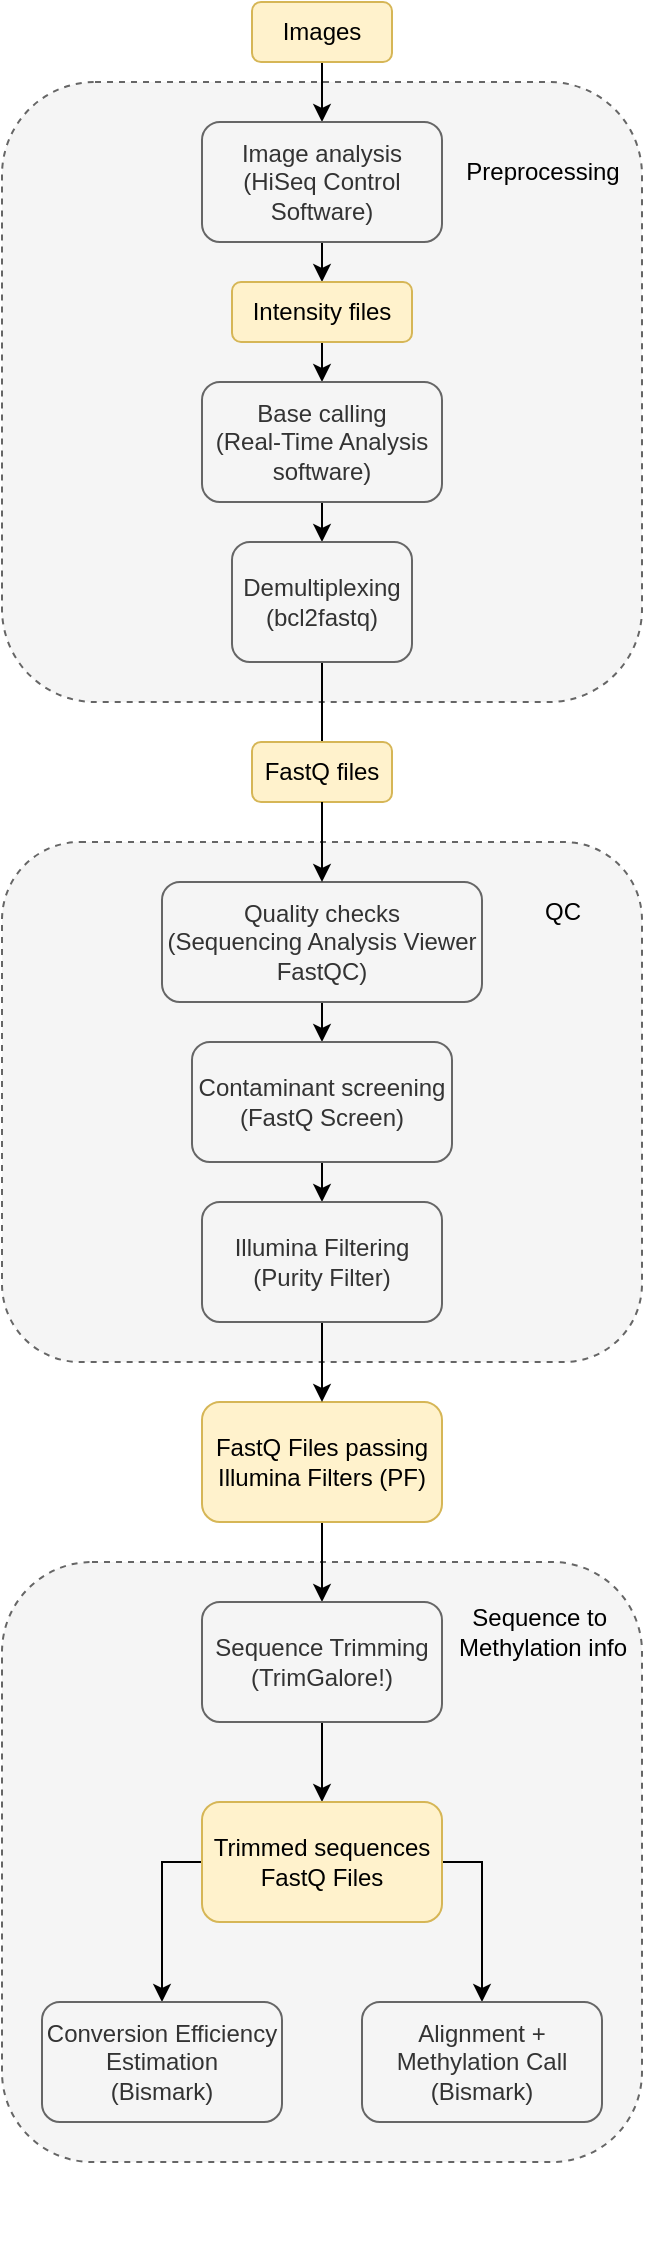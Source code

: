<mxfile version="26.1.1">
  <diagram name="Page-1" id="90a13364-a465-7bf4-72fc-28e22215d7a0">
    <mxGraphModel dx="1838" dy="901" grid="1" gridSize="10" guides="1" tooltips="1" connect="1" arrows="1" fold="1" page="1" pageScale="1.5" pageWidth="1169" pageHeight="826" background="none" math="0" shadow="0">
      <root>
        <mxCell id="0" style=";html=1;" />
        <mxCell id="1" style=";html=1;" parent="0" />
        <mxCell id="vuBoMtgki5RaRoc5mydu-30" value="" style="rounded=1;whiteSpace=wrap;html=1;dashed=1;fillColor=#f5f5f5;fontColor=#333333;strokeColor=#666666;" vertex="1" parent="1">
          <mxGeometry x="400" y="1100" width="320" height="300" as="geometry" />
        </mxCell>
        <mxCell id="vuBoMtgki5RaRoc5mydu-5" value="" style="edgeStyle=orthogonalEdgeStyle;rounded=0;orthogonalLoop=1;jettySize=auto;html=1;" edge="1" parent="1" source="NYDG4hR3CcPHMuvstYdw-1" target="NYDG4hR3CcPHMuvstYdw-2">
          <mxGeometry relative="1" as="geometry" />
        </mxCell>
        <mxCell id="NYDG4hR3CcPHMuvstYdw-1" value="FastQ Files passing Illumina Filters (PF)" style="rounded=1;whiteSpace=wrap;html=1;fillColor=#fff2cc;strokeColor=#d6b656;fillStyle=solid;" parent="1" vertex="1">
          <mxGeometry x="500" y="1020" width="120" height="60" as="geometry" />
        </mxCell>
        <mxCell id="vuBoMtgki5RaRoc5mydu-4" value="" style="edgeStyle=orthogonalEdgeStyle;rounded=0;orthogonalLoop=1;jettySize=auto;html=1;" edge="1" parent="1" source="NYDG4hR3CcPHMuvstYdw-2" target="NYDG4hR3CcPHMuvstYdw-3">
          <mxGeometry relative="1" as="geometry" />
        </mxCell>
        <mxCell id="NYDG4hR3CcPHMuvstYdw-2" value="Sequence Trimming (TrimGalore!)" style="rounded=1;whiteSpace=wrap;html=1;fillColor=#f5f5f5;strokeColor=#666666;fillStyle=solid;fontColor=#333333;" parent="1" vertex="1">
          <mxGeometry x="500" y="1120" width="120" height="60" as="geometry" />
        </mxCell>
        <mxCell id="vuBoMtgki5RaRoc5mydu-2" style="edgeStyle=orthogonalEdgeStyle;rounded=0;orthogonalLoop=1;jettySize=auto;html=1;exitX=0;exitY=0.5;exitDx=0;exitDy=0;" edge="1" parent="1" source="NYDG4hR3CcPHMuvstYdw-3" target="NYDG4hR3CcPHMuvstYdw-4">
          <mxGeometry relative="1" as="geometry" />
        </mxCell>
        <mxCell id="vuBoMtgki5RaRoc5mydu-3" style="edgeStyle=orthogonalEdgeStyle;rounded=0;orthogonalLoop=1;jettySize=auto;html=1;exitX=1;exitY=0.5;exitDx=0;exitDy=0;entryX=0.5;entryY=0;entryDx=0;entryDy=0;" edge="1" parent="1" source="NYDG4hR3CcPHMuvstYdw-3" target="NYDG4hR3CcPHMuvstYdw-5">
          <mxGeometry relative="1" as="geometry" />
        </mxCell>
        <mxCell id="NYDG4hR3CcPHMuvstYdw-3" value="Trimmed sequences FastQ Files" style="rounded=1;whiteSpace=wrap;html=1;fillColor=#fff2cc;strokeColor=#d6b656;fillStyle=solid;" parent="1" vertex="1">
          <mxGeometry x="500" y="1220" width="120" height="60" as="geometry" />
        </mxCell>
        <mxCell id="NYDG4hR3CcPHMuvstYdw-4" value="&lt;div&gt;Conversion Efficiency Estimation&lt;/div&gt;&lt;div&gt;(Bismark)&lt;/div&gt;" style="rounded=1;whiteSpace=wrap;html=1;fillColor=#f5f5f5;strokeColor=#666666;fillStyle=solid;fontColor=#333333;" parent="1" vertex="1">
          <mxGeometry x="420" y="1320" width="120" height="60" as="geometry" />
        </mxCell>
        <mxCell id="NYDG4hR3CcPHMuvstYdw-5" value="&lt;div&gt;Alignment + Methylation Call&lt;/div&gt;&lt;div&gt;(Bismark)&lt;/div&gt;" style="rounded=1;whiteSpace=wrap;html=1;fillColor=#f5f5f5;strokeColor=#666666;fillStyle=solid;fontColor=#333333;" parent="1" vertex="1">
          <mxGeometry x="580" y="1320" width="120" height="60" as="geometry" />
        </mxCell>
        <mxCell id="vuBoMtgki5RaRoc5mydu-6" value="" style="rounded=1;whiteSpace=wrap;html=1;dashed=1;fillColor=#f5f5f5;fontColor=#333333;strokeColor=#666666;" vertex="1" parent="1">
          <mxGeometry x="400" y="360" width="320" height="310" as="geometry" />
        </mxCell>
        <mxCell id="vuBoMtgki5RaRoc5mydu-27" style="edgeStyle=orthogonalEdgeStyle;rounded=0;orthogonalLoop=1;jettySize=auto;html=1;exitX=0.5;exitY=1;exitDx=0;exitDy=0;entryX=0.5;entryY=0;entryDx=0;entryDy=0;" edge="1" parent="1" source="vuBoMtgki5RaRoc5mydu-7" target="vuBoMtgki5RaRoc5mydu-8">
          <mxGeometry relative="1" as="geometry" />
        </mxCell>
        <mxCell id="vuBoMtgki5RaRoc5mydu-7" value="Images" style="rounded=1;whiteSpace=wrap;html=1;fillColor=#fff2cc;strokeColor=#d6b656;fillStyle=solid;" vertex="1" parent="1">
          <mxGeometry x="525" y="320" width="70" height="30" as="geometry" />
        </mxCell>
        <mxCell id="vuBoMtgki5RaRoc5mydu-26" style="edgeStyle=orthogonalEdgeStyle;rounded=0;orthogonalLoop=1;jettySize=auto;html=1;exitX=0.5;exitY=1;exitDx=0;exitDy=0;entryX=0.5;entryY=0;entryDx=0;entryDy=0;" edge="1" parent="1" source="vuBoMtgki5RaRoc5mydu-8" target="vuBoMtgki5RaRoc5mydu-9">
          <mxGeometry relative="1" as="geometry" />
        </mxCell>
        <mxCell id="vuBoMtgki5RaRoc5mydu-8" value="Image analysis (HiSeq Control Software)" style="rounded=1;whiteSpace=wrap;html=1;fillColor=#f5f5f5;strokeColor=#666666;fillStyle=solid;fontColor=#333333;" vertex="1" parent="1">
          <mxGeometry x="500" y="380" width="120" height="60" as="geometry" />
        </mxCell>
        <mxCell id="vuBoMtgki5RaRoc5mydu-25" style="edgeStyle=orthogonalEdgeStyle;rounded=0;orthogonalLoop=1;jettySize=auto;html=1;exitX=0.5;exitY=1;exitDx=0;exitDy=0;entryX=0.5;entryY=0;entryDx=0;entryDy=0;" edge="1" parent="1" source="vuBoMtgki5RaRoc5mydu-9" target="vuBoMtgki5RaRoc5mydu-10">
          <mxGeometry relative="1" as="geometry" />
        </mxCell>
        <mxCell id="vuBoMtgki5RaRoc5mydu-9" value="Intensity files" style="rounded=1;whiteSpace=wrap;html=1;fillColor=#fff2cc;strokeColor=#d6b656;fillStyle=solid;" vertex="1" parent="1">
          <mxGeometry x="515" y="460" width="90" height="30" as="geometry" />
        </mxCell>
        <mxCell id="vuBoMtgki5RaRoc5mydu-24" style="edgeStyle=orthogonalEdgeStyle;rounded=0;orthogonalLoop=1;jettySize=auto;html=1;exitX=0.5;exitY=1;exitDx=0;exitDy=0;entryX=0.5;entryY=0;entryDx=0;entryDy=0;" edge="1" parent="1" source="vuBoMtgki5RaRoc5mydu-10" target="vuBoMtgki5RaRoc5mydu-11">
          <mxGeometry relative="1" as="geometry" />
        </mxCell>
        <mxCell id="vuBoMtgki5RaRoc5mydu-10" value="Base calling&lt;br&gt;(Real-Time Analysis software)" style="rounded=1;whiteSpace=wrap;html=1;fillColor=#f5f5f5;strokeColor=#666666;fillStyle=solid;fontColor=#333333;" vertex="1" parent="1">
          <mxGeometry x="500" y="510" width="120" height="60" as="geometry" />
        </mxCell>
        <mxCell id="vuBoMtgki5RaRoc5mydu-23" value="" style="edgeStyle=orthogonalEdgeStyle;rounded=0;orthogonalLoop=1;jettySize=auto;html=1;" edge="1" parent="1" source="vuBoMtgki5RaRoc5mydu-11" target="vuBoMtgki5RaRoc5mydu-16">
          <mxGeometry relative="1" as="geometry" />
        </mxCell>
        <mxCell id="vuBoMtgki5RaRoc5mydu-11" value="Demultiplexing&lt;br&gt;(bcl2fastq)" style="rounded=1;whiteSpace=wrap;html=1;fillColor=#f5f5f5;strokeColor=#666666;fillStyle=solid;fontColor=#333333;" vertex="1" parent="1">
          <mxGeometry x="515" y="590" width="90" height="60" as="geometry" />
        </mxCell>
        <mxCell id="vuBoMtgki5RaRoc5mydu-14" value="FastQ files" style="rounded=1;whiteSpace=wrap;html=1;fillColor=#fff2cc;strokeColor=#d6b656;fillStyle=solid;" vertex="1" parent="1">
          <mxGeometry x="525" y="690" width="70" height="30" as="geometry" />
        </mxCell>
        <mxCell id="vuBoMtgki5RaRoc5mydu-15" value="" style="rounded=1;whiteSpace=wrap;html=1;dashed=1;fillColor=#f5f5f5;fontColor=#333333;strokeColor=#666666;" vertex="1" parent="1">
          <mxGeometry x="400" y="740" width="320" height="260" as="geometry" />
        </mxCell>
        <mxCell id="vuBoMtgki5RaRoc5mydu-21" style="edgeStyle=orthogonalEdgeStyle;rounded=0;orthogonalLoop=1;jettySize=auto;html=1;exitX=0.5;exitY=1;exitDx=0;exitDy=0;entryX=0.5;entryY=0;entryDx=0;entryDy=0;" edge="1" parent="1" source="vuBoMtgki5RaRoc5mydu-16" target="vuBoMtgki5RaRoc5mydu-17">
          <mxGeometry relative="1" as="geometry" />
        </mxCell>
        <mxCell id="vuBoMtgki5RaRoc5mydu-16" value="Quality checks&lt;br&gt;(Sequencing Analysis Viewer&lt;br&gt;FastQC)" style="rounded=1;whiteSpace=wrap;html=1;fillColor=#f5f5f5;strokeColor=#666666;fillStyle=solid;fontColor=#333333;" vertex="1" parent="1">
          <mxGeometry x="480" y="760" width="160" height="60" as="geometry" />
        </mxCell>
        <mxCell id="vuBoMtgki5RaRoc5mydu-20" style="edgeStyle=orthogonalEdgeStyle;rounded=0;orthogonalLoop=1;jettySize=auto;html=1;exitX=0.5;exitY=1;exitDx=0;exitDy=0;entryX=0.5;entryY=0;entryDx=0;entryDy=0;" edge="1" parent="1" source="vuBoMtgki5RaRoc5mydu-17" target="vuBoMtgki5RaRoc5mydu-18">
          <mxGeometry relative="1" as="geometry" />
        </mxCell>
        <mxCell id="vuBoMtgki5RaRoc5mydu-17" value="Contaminant screening&lt;br&gt;(FastQ Screen)" style="rounded=1;whiteSpace=wrap;html=1;fillColor=#f5f5f5;strokeColor=#666666;fillStyle=solid;fontColor=#333333;" vertex="1" parent="1">
          <mxGeometry x="495" y="840" width="130" height="60" as="geometry" />
        </mxCell>
        <mxCell id="vuBoMtgki5RaRoc5mydu-19" value="" style="edgeStyle=orthogonalEdgeStyle;rounded=0;orthogonalLoop=1;jettySize=auto;html=1;" edge="1" parent="1" source="vuBoMtgki5RaRoc5mydu-18" target="NYDG4hR3CcPHMuvstYdw-1">
          <mxGeometry relative="1" as="geometry" />
        </mxCell>
        <mxCell id="vuBoMtgki5RaRoc5mydu-18" value="&lt;div&gt;Illumina Filtering&lt;/div&gt;&lt;div&gt;(Purity Filter)&lt;/div&gt;" style="rounded=1;whiteSpace=wrap;html=1;fillColor=#f5f5f5;strokeColor=#666666;fillStyle=solid;fontColor=#333333;" vertex="1" parent="1">
          <mxGeometry x="500" y="920" width="120" height="60" as="geometry" />
        </mxCell>
        <mxCell id="vuBoMtgki5RaRoc5mydu-22" value="" style="edgeStyle=orthogonalEdgeStyle;rounded=0;orthogonalLoop=1;jettySize=auto;html=1;" edge="1" parent="1" source="vuBoMtgki5RaRoc5mydu-14" target="vuBoMtgki5RaRoc5mydu-16">
          <mxGeometry relative="1" as="geometry" />
        </mxCell>
        <mxCell id="vuBoMtgki5RaRoc5mydu-28" style="edgeStyle=orthogonalEdgeStyle;rounded=0;orthogonalLoop=1;jettySize=auto;html=1;exitX=0.5;exitY=1;exitDx=0;exitDy=0;" edge="1" parent="1">
          <mxGeometry relative="1" as="geometry">
            <mxPoint x="570" y="1430" as="sourcePoint" />
            <mxPoint x="570" y="1430" as="targetPoint" />
          </mxGeometry>
        </mxCell>
        <mxCell id="vuBoMtgki5RaRoc5mydu-29" style="edgeStyle=orthogonalEdgeStyle;rounded=0;orthogonalLoop=1;jettySize=auto;html=1;exitX=0.5;exitY=1;exitDx=0;exitDy=0;" edge="1" parent="1">
          <mxGeometry relative="1" as="geometry">
            <mxPoint x="570" y="1430" as="sourcePoint" />
            <mxPoint x="570" y="1430" as="targetPoint" />
          </mxGeometry>
        </mxCell>
        <mxCell id="vuBoMtgki5RaRoc5mydu-31" value="Preprocessing" style="text;html=1;align=center;verticalAlign=middle;resizable=0;points=[];autosize=1;strokeColor=none;fillColor=none;" vertex="1" parent="1">
          <mxGeometry x="620" y="390" width="100" height="30" as="geometry" />
        </mxCell>
        <mxCell id="vuBoMtgki5RaRoc5mydu-32" value="QC" style="text;html=1;align=center;verticalAlign=middle;resizable=0;points=[];autosize=1;strokeColor=none;fillColor=none;" vertex="1" parent="1">
          <mxGeometry x="660" y="760" width="40" height="30" as="geometry" />
        </mxCell>
        <mxCell id="vuBoMtgki5RaRoc5mydu-33" value="&lt;div&gt;Sequence to&amp;nbsp;&lt;/div&gt;&lt;div&gt;Methylation info&lt;/div&gt;" style="text;html=1;align=center;verticalAlign=middle;resizable=0;points=[];autosize=1;strokeColor=none;fillColor=none;" vertex="1" parent="1">
          <mxGeometry x="615" y="1115" width="110" height="40" as="geometry" />
        </mxCell>
      </root>
    </mxGraphModel>
  </diagram>
</mxfile>
